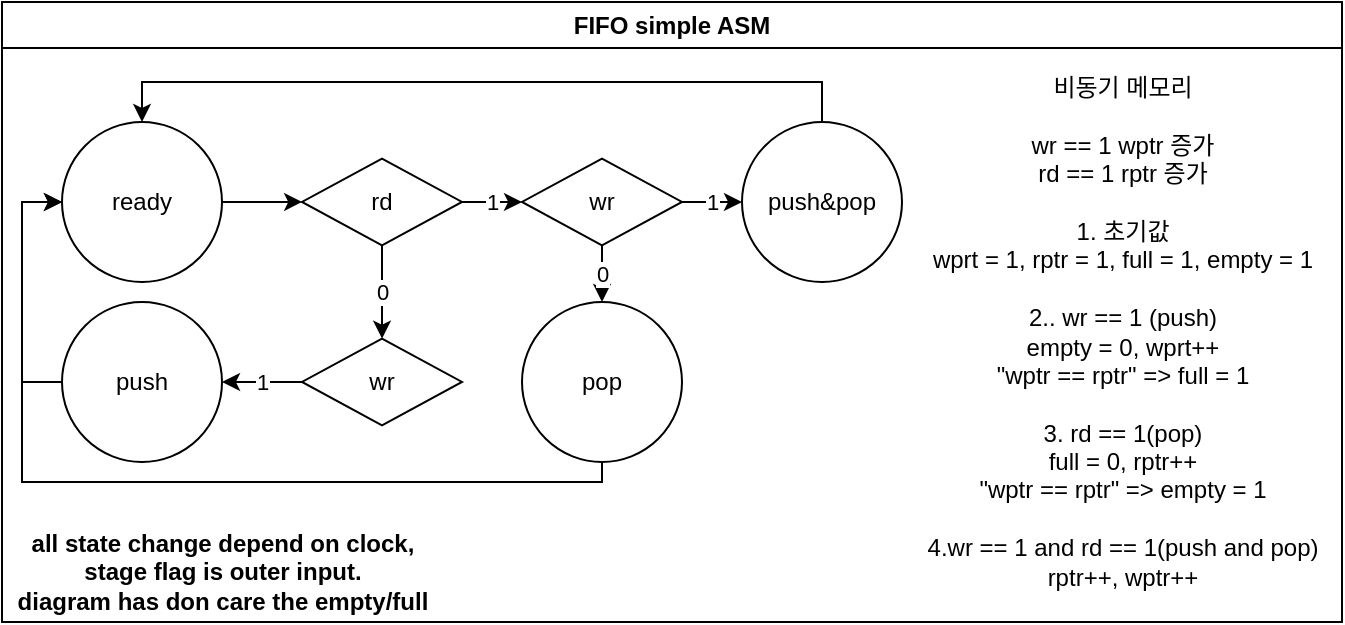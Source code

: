 <mxfile version="26.0.16">
  <diagram name="페이지-1" id="jSP0wqziFNxwSBOyULtl">
    <mxGraphModel dx="915" dy="823" grid="1" gridSize="10" guides="1" tooltips="1" connect="1" arrows="1" fold="1" page="1" pageScale="1" pageWidth="1169" pageHeight="827" math="0" shadow="0">
      <root>
        <mxCell id="0" />
        <mxCell id="1" parent="0" />
        <mxCell id="cw6S2BaQTqN7qknGO65E-30" value="FIFO simple ASM" style="swimlane;whiteSpace=wrap;html=1;" parent="1" vertex="1">
          <mxGeometry x="10" y="10" width="670" height="310" as="geometry">
            <mxRectangle x="40" y="173.33" width="130" height="30" as="alternateBounds" />
          </mxGeometry>
        </mxCell>
        <mxCell id="kim3aclcd7hE2upSsm0B-1" value="&lt;div&gt;비동기 메모리&lt;/div&gt;&lt;div&gt;&lt;br&gt;&lt;/div&gt;wr == 1 wptr 증가&lt;br&gt;rd == 1 rptr 증가&lt;div&gt;&lt;br&gt;&lt;/div&gt;&lt;div&gt;1. 초기값&lt;/div&gt;&lt;div&gt;wprt = 1, rptr = 1, full = 1, empty = 1&lt;br&gt;&lt;/div&gt;&lt;div&gt;&lt;br&gt;&lt;/div&gt;&lt;div&gt;2.. wr == 1 (push)&lt;/div&gt;&lt;div&gt;empty = 0, wprt++&lt;/div&gt;&lt;div&gt;&quot;wptr == rptr&quot; =&amp;gt; full = 1&lt;/div&gt;&lt;div&gt;&lt;br&gt;&lt;/div&gt;&lt;div&gt;3. rd == 1(pop)&lt;/div&gt;&lt;div&gt;full = 0, rptr++&lt;/div&gt;&lt;div&gt;&quot;wptr == rptr&quot; =&amp;gt; empty = 1&lt;/div&gt;&lt;div&gt;&lt;br&gt;&lt;/div&gt;&lt;div&gt;4.wr == 1 and rd == 1(push and pop)&lt;/div&gt;&lt;div&gt;rptr++, wptr++&lt;/div&gt;" style="text;html=1;align=center;verticalAlign=middle;resizable=0;points=[];autosize=1;strokeColor=none;fillColor=none;" parent="cw6S2BaQTqN7qknGO65E-30" vertex="1">
          <mxGeometry x="450" y="30" width="220" height="270" as="geometry" />
        </mxCell>
        <mxCell id="cw6S2BaQTqN7qknGO65E-32" value="&lt;span style=&quot;font-weight: 700;&quot;&gt;all state change depend on clock, stage flag is outer input.&lt;/span&gt;&lt;div&gt;&lt;span style=&quot;font-weight: 700;&quot;&gt;diagram has don care the empty/full&lt;/span&gt;&lt;/div&gt;" style="text;html=1;align=center;verticalAlign=middle;whiteSpace=wrap;rounded=0;" parent="cw6S2BaQTqN7qknGO65E-30" vertex="1">
          <mxGeometry y="270" width="221" height="30" as="geometry" />
        </mxCell>
        <mxCell id="F4llfg31fLH5viyZoIfx-65" value="" style="group" vertex="1" connectable="0" parent="cw6S2BaQTqN7qknGO65E-30">
          <mxGeometry x="10" y="40" width="440" height="200" as="geometry" />
        </mxCell>
        <mxCell id="F4llfg31fLH5viyZoIfx-46" style="edgeStyle=orthogonalEdgeStyle;rounded=0;orthogonalLoop=1;jettySize=auto;html=1;entryX=0.5;entryY=0;entryDx=0;entryDy=0;" edge="1" parent="F4llfg31fLH5viyZoIfx-65" source="cw6S2BaQTqN7qknGO65E-10" target="cw6S2BaQTqN7qknGO65E-1">
          <mxGeometry relative="1" as="geometry">
            <Array as="points">
              <mxPoint x="400" />
              <mxPoint x="60" />
            </Array>
          </mxGeometry>
        </mxCell>
        <mxCell id="cw6S2BaQTqN7qknGO65E-10" value="push&amp;amp;pop" style="ellipse;whiteSpace=wrap;html=1;" parent="F4llfg31fLH5viyZoIfx-65" vertex="1">
          <mxGeometry x="360" y="20.0" width="80" height="80" as="geometry" />
        </mxCell>
        <mxCell id="F4llfg31fLH5viyZoIfx-63" value="" style="edgeStyle=orthogonalEdgeStyle;rounded=0;orthogonalLoop=1;jettySize=auto;html=1;" edge="1" parent="F4llfg31fLH5viyZoIfx-65" source="cw6S2BaQTqN7qknGO65E-1" target="F4llfg31fLH5viyZoIfx-25">
          <mxGeometry relative="1" as="geometry" />
        </mxCell>
        <mxCell id="cw6S2BaQTqN7qknGO65E-1" value="ready" style="ellipse;whiteSpace=wrap;html=1;aspect=fixed;" parent="F4llfg31fLH5viyZoIfx-65" vertex="1">
          <mxGeometry x="20" y="20.0" width="80" height="80" as="geometry" />
        </mxCell>
        <mxCell id="F4llfg31fLH5viyZoIfx-53" style="edgeStyle=orthogonalEdgeStyle;rounded=0;orthogonalLoop=1;jettySize=auto;html=1;entryX=0;entryY=0.5;entryDx=0;entryDy=0;exitX=0;exitY=0.5;exitDx=0;exitDy=0;" edge="1" parent="F4llfg31fLH5viyZoIfx-65" source="cw6S2BaQTqN7qknGO65E-8" target="cw6S2BaQTqN7qknGO65E-1">
          <mxGeometry relative="1" as="geometry">
            <Array as="points">
              <mxPoint y="150" />
              <mxPoint y="60" />
            </Array>
          </mxGeometry>
        </mxCell>
        <mxCell id="cw6S2BaQTqN7qknGO65E-8" value="push" style="ellipse;whiteSpace=wrap;html=1;" parent="F4llfg31fLH5viyZoIfx-65" vertex="1">
          <mxGeometry x="20" y="110.0" width="80" height="80" as="geometry" />
        </mxCell>
        <mxCell id="F4llfg31fLH5viyZoIfx-47" style="edgeStyle=orthogonalEdgeStyle;rounded=0;orthogonalLoop=1;jettySize=auto;html=1;entryX=0;entryY=0.5;entryDx=0;entryDy=0;" edge="1" parent="F4llfg31fLH5viyZoIfx-65" source="F4llfg31fLH5viyZoIfx-24" target="cw6S2BaQTqN7qknGO65E-1">
          <mxGeometry relative="1" as="geometry">
            <Array as="points">
              <mxPoint x="290" y="200" />
              <mxPoint y="200" />
              <mxPoint y="60" />
            </Array>
          </mxGeometry>
        </mxCell>
        <mxCell id="F4llfg31fLH5viyZoIfx-24" value="pop" style="ellipse;whiteSpace=wrap;html=1;" vertex="1" parent="F4llfg31fLH5viyZoIfx-65">
          <mxGeometry x="250" y="110.0" width="80" height="80" as="geometry" />
        </mxCell>
        <mxCell id="F4llfg31fLH5viyZoIfx-32" value="1" style="edgeStyle=orthogonalEdgeStyle;rounded=0;orthogonalLoop=1;jettySize=auto;html=1;entryX=0;entryY=0.5;entryDx=0;entryDy=0;" edge="1" parent="F4llfg31fLH5viyZoIfx-65" source="F4llfg31fLH5viyZoIfx-25" target="F4llfg31fLH5viyZoIfx-37">
          <mxGeometry relative="1" as="geometry" />
        </mxCell>
        <mxCell id="F4llfg31fLH5viyZoIfx-25" value="rd" style="rhombus;whiteSpace=wrap;html=1;" vertex="1" parent="F4llfg31fLH5viyZoIfx-65">
          <mxGeometry x="140" y="38.33" width="80" height="43.333" as="geometry" />
        </mxCell>
        <mxCell id="F4llfg31fLH5viyZoIfx-31" value="1" style="edgeStyle=orthogonalEdgeStyle;rounded=0;orthogonalLoop=1;jettySize=auto;html=1;entryX=1;entryY=0.5;entryDx=0;entryDy=0;" edge="1" parent="F4llfg31fLH5viyZoIfx-65" source="F4llfg31fLH5viyZoIfx-26" target="cw6S2BaQTqN7qknGO65E-8">
          <mxGeometry relative="1" as="geometry" />
        </mxCell>
        <mxCell id="F4llfg31fLH5viyZoIfx-26" value="wr" style="rhombus;whiteSpace=wrap;html=1;" vertex="1" parent="F4llfg31fLH5viyZoIfx-65">
          <mxGeometry x="140" y="128.33" width="80" height="43.333" as="geometry" />
        </mxCell>
        <mxCell id="F4llfg31fLH5viyZoIfx-38" value="1" style="edgeStyle=orthogonalEdgeStyle;rounded=0;orthogonalLoop=1;jettySize=auto;html=1;entryX=0;entryY=0.5;entryDx=0;entryDy=0;" edge="1" parent="F4llfg31fLH5viyZoIfx-65" source="F4llfg31fLH5viyZoIfx-37" target="cw6S2BaQTqN7qknGO65E-10">
          <mxGeometry relative="1" as="geometry" />
        </mxCell>
        <mxCell id="F4llfg31fLH5viyZoIfx-37" value="wr" style="rhombus;whiteSpace=wrap;html=1;" vertex="1" parent="F4llfg31fLH5viyZoIfx-65">
          <mxGeometry x="250" y="38.33" width="80" height="43.333" as="geometry" />
        </mxCell>
        <mxCell id="F4llfg31fLH5viyZoIfx-40" value="0" style="edgeStyle=orthogonalEdgeStyle;rounded=0;orthogonalLoop=1;jettySize=auto;html=1;entryX=0.5;entryY=0;entryDx=0;entryDy=0;" edge="1" parent="F4llfg31fLH5viyZoIfx-65" source="F4llfg31fLH5viyZoIfx-37" target="F4llfg31fLH5viyZoIfx-24">
          <mxGeometry relative="1" as="geometry" />
        </mxCell>
        <mxCell id="F4llfg31fLH5viyZoIfx-28" value="0" style="edgeStyle=orthogonalEdgeStyle;rounded=0;orthogonalLoop=1;jettySize=auto;html=1;entryX=0.5;entryY=0;entryDx=0;entryDy=0;" edge="1" parent="F4llfg31fLH5viyZoIfx-65" source="F4llfg31fLH5viyZoIfx-25" target="F4llfg31fLH5viyZoIfx-26">
          <mxGeometry relative="1" as="geometry" />
        </mxCell>
      </root>
    </mxGraphModel>
  </diagram>
</mxfile>
